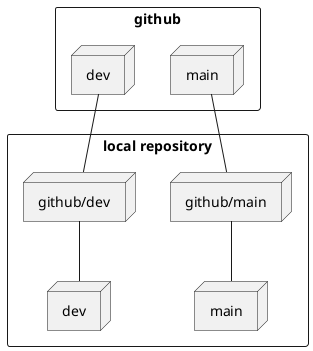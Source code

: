 @startuml name
rectangle github {
    node main as github_main
    node dev as github_dev
}

rectangle "local repository" {
    node "github/main" as gh_main
    node "github/dev" as gh_dev
    node main
    node dev
}

github_main -- gh_main
gh_main -- main

github_dev -- gh_dev
gh_dev -- dev


@enduml